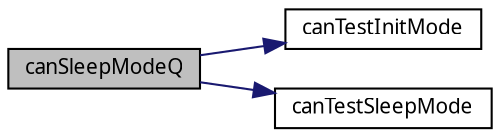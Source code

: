 digraph G
{
  edge [fontname="FreeSans.ttf",fontsize=10,labelfontname="FreeSans.ttf",labelfontsize=10];
  node [fontname="FreeSans.ttf",fontsize=10,shape=record];
  rankdir=LR;
  Node1 [label="canSleepModeQ",height=0.2,width=0.4,color="black", fillcolor="grey75", style="filled" fontcolor="black"];
  Node1 -> Node2 [color="midnightblue",fontsize=10,style="solid",fontname="FreeSans.ttf"];
  Node2 [label="canTestInitMode",height=0.2,width=0.4,color="black", fillcolor="white", style="filled",URL="$canOpenDriver_8c.html#6beefe951b3c9de786c585257488fa82"];
  Node1 -> Node3 [color="midnightblue",fontsize=10,style="solid",fontname="FreeSans.ttf"];
  Node3 [label="canTestSleepMode",height=0.2,width=0.4,color="black", fillcolor="white", style="filled",URL="$canOpenDriver_8c.html#fa79f2ac95a8143c2fb087260df39820"];
}
